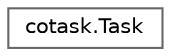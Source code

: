 digraph "Graphical Class Hierarchy"
{
 // LATEX_PDF_SIZE
  bgcolor="transparent";
  edge [fontname=Helvetica,fontsize=10,labelfontname=Helvetica,labelfontsize=10];
  node [fontname=Helvetica,fontsize=10,shape=box,height=0.2,width=0.4];
  rankdir="LR";
  Node0 [id="Node000000",label="cotask.Task",height=0.2,width=0.4,color="grey40", fillcolor="white", style="filled",URL="$classcotask_1_1_task.html",tooltip="Implements multitasking with scheduling and some performance logging."];
}
